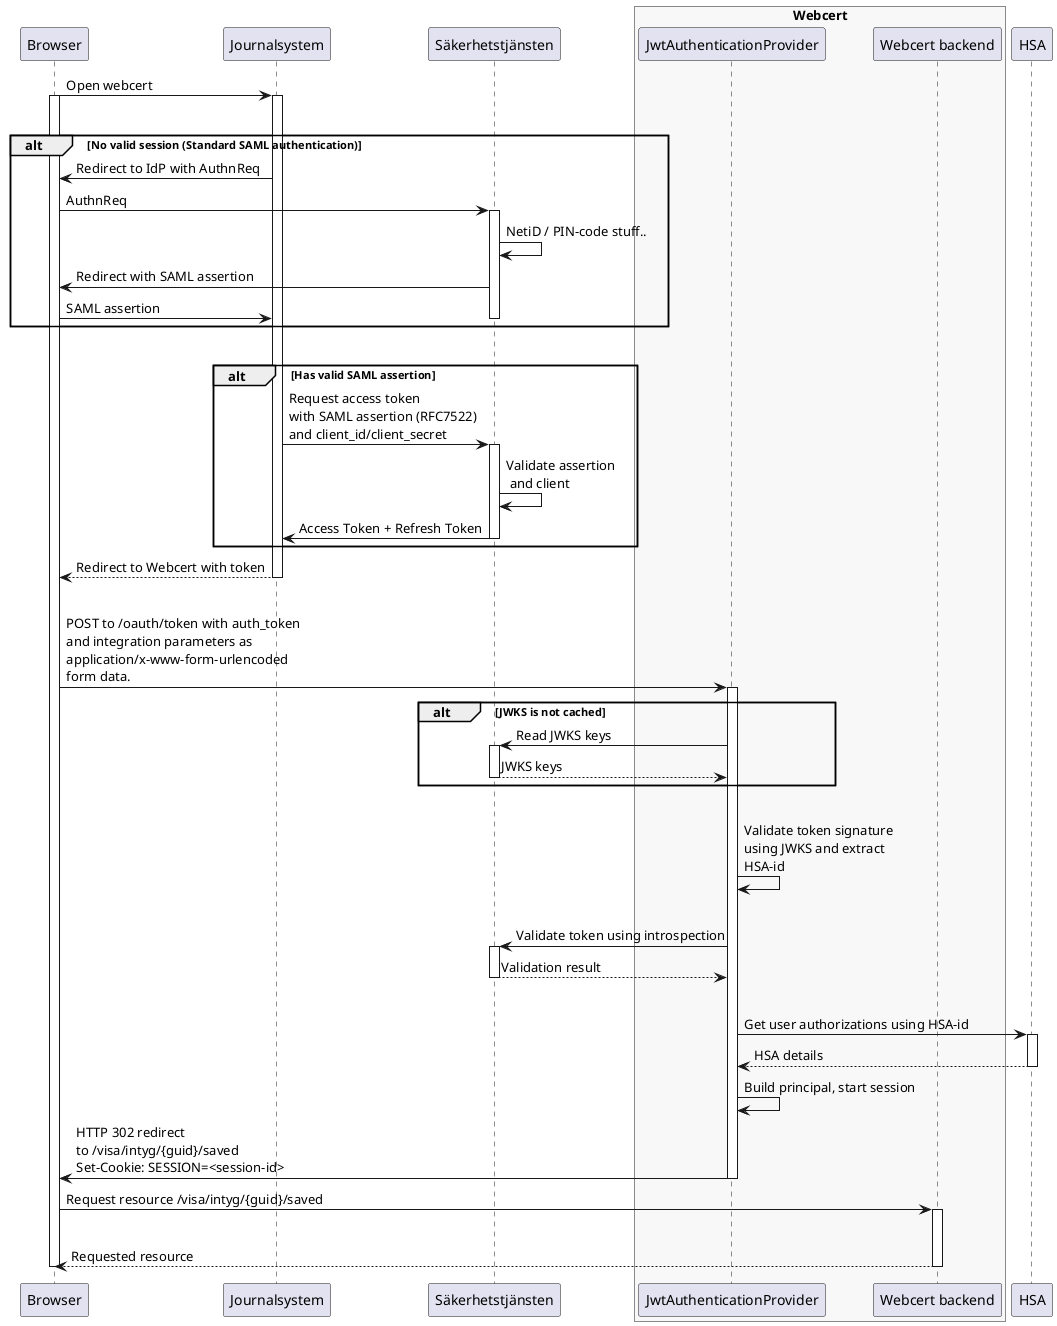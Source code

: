 @startuml
participant b as "Browser"
participant j as "Journalsystem"

participant s as "Säkerhetstjänsten"

box "Webcert" #F8F8F8
	participant wj as "JwtAuthenticationProvider"
	participant wb as "Webcert backend"
end box

participant HSA

b -> j: Open webcert
activate b
activate j

|||
alt No valid session (Standard SAML authentication)
j -> b: Redirect to IdP with AuthnReq

b -> s: AuthnReq
activate s
s -> s: NetiD / PIN-code stuff..
s -> b: Redirect with SAML assertion
b -> j: SAML assertion

deactivate s

end

|||
alt Has valid SAML assertion
j -> s: Request access token\nwith SAML assertion (RFC7522)\nand client_id/client_secret
activate s
s -> s: Validate assertion\n and client
s -> j: Access Token + Refresh Token
deactivate s
end

j --> b: Redirect to Webcert with token
deactivate j
|||
b -> wj: POST to /oauth/token with auth_token\nand integration parameters as\napplication/x-www-form-urlencoded\nform data.


activate  wj
alt JWKS is not cached
wj -> s: Read JWKS keys
activate s
s --> wj: JWKS keys
deactivate s
end
|||
wj -> wj: Validate token signature\nusing JWKS and extract\nHSA-id
|||
wj -> s: Validate token using introspection
activate s
s --> wj: Validation result
deactivate s

|||
wj -> HSA: Get user authorizations using HSA-id
activate HSA
HSA --> wj: HSA details
deactivate HSA

wj -> wj: Build principal, start session
wj -> b: HTTP 302 redirect\nto /visa/intyg/{guid}/saved\nSet-Cookie: SESSION=<session-id>
deactivate  wj
b -> wb: Request resource /visa/intyg/{guid}/saved
activate wb
|||
wb --> b: Requested resource

deactivate wb

deactivate b

@enduml
